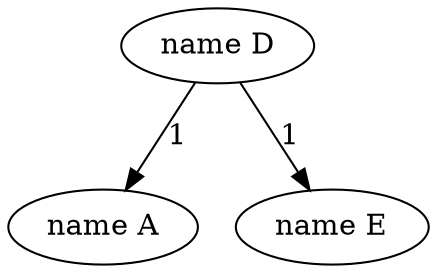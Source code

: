 digraph {
1 [label="name A"];
4 [label="name D"];
5 [label="name E"];
4 -> 1 [label="1"];
4 -> 5 [label="1"];
}
